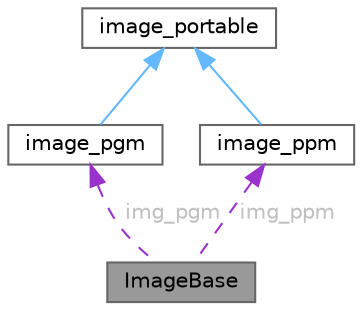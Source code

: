 digraph "ImageBase"
{
 // LATEX_PDF_SIZE
  bgcolor="transparent";
  edge [fontname=Helvetica,fontsize=10,labelfontname=Helvetica,labelfontsize=10];
  node [fontname=Helvetica,fontsize=10,shape=box,height=0.2,width=0.4];
  Node1 [id="Node000001",label="ImageBase",height=0.2,width=0.4,color="gray40", fillcolor="grey60", style="filled", fontcolor="black",tooltip="This class is a base class for images. It provides some basic functionalities for images."];
  Node2 -> Node1 [id="edge1_Node000001_Node000002",dir="back",color="darkorchid3",style="dashed",tooltip=" ",label=" img_pgm",fontcolor="grey" ];
  Node2 [id="Node000002",label="image_pgm",height=0.2,width=0.4,color="gray40", fillcolor="white", style="filled",URL="$classimage__pgm.html",tooltip="The image_pgm class provides methods to read and write PGM images with various bit depths."];
  Node3 -> Node2 [id="edge2_Node000002_Node000003",dir="back",color="steelblue1",style="solid",tooltip=" "];
  Node3 [id="Node000003",label="image_portable",height=0.2,width=0.4,color="gray40", fillcolor="white", style="filled",URL="$classimage__portable.html",tooltip="Base class for portable image formats. This class provides an interface for reading and writing porta..."];
  Node4 -> Node1 [id="edge3_Node000001_Node000004",dir="back",color="darkorchid3",style="dashed",tooltip=" ",label=" img_ppm",fontcolor="grey" ];
  Node4 [id="Node000004",label="image_ppm",height=0.2,width=0.4,color="gray40", fillcolor="white", style="filled",URL="$classimage__ppm.html",tooltip="This class represents a PPM image and provides methods to read and write PPM images,..."];
  Node3 -> Node4 [id="edge4_Node000004_Node000003",dir="back",color="steelblue1",style="solid",tooltip=" "];
}
